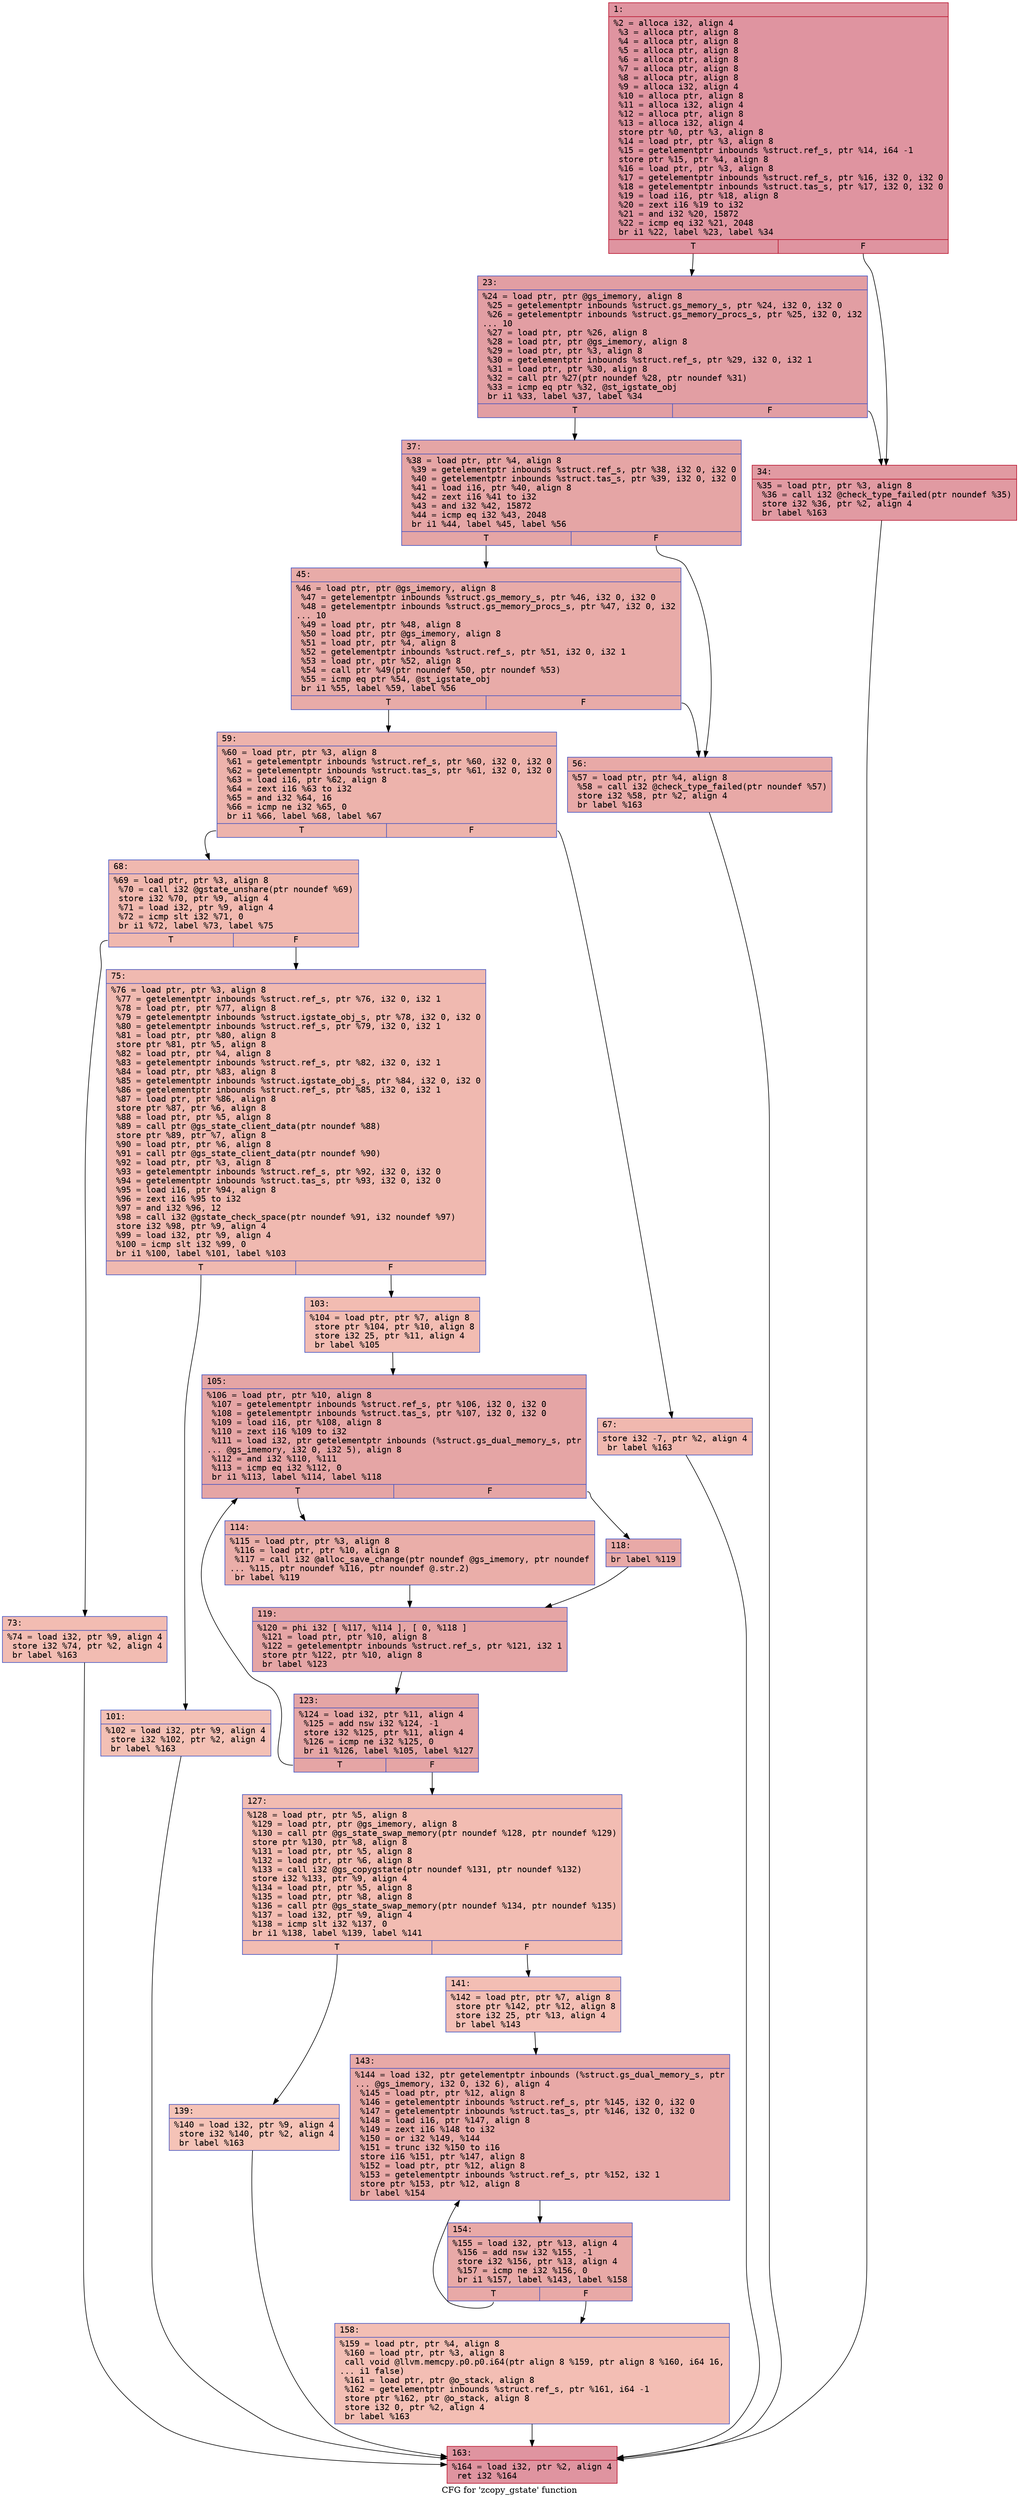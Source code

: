 digraph "CFG for 'zcopy_gstate' function" {
	label="CFG for 'zcopy_gstate' function";

	Node0x6000011cc280 [shape=record,color="#b70d28ff", style=filled, fillcolor="#b70d2870" fontname="Courier",label="{1:\l|  %2 = alloca i32, align 4\l  %3 = alloca ptr, align 8\l  %4 = alloca ptr, align 8\l  %5 = alloca ptr, align 8\l  %6 = alloca ptr, align 8\l  %7 = alloca ptr, align 8\l  %8 = alloca ptr, align 8\l  %9 = alloca i32, align 4\l  %10 = alloca ptr, align 8\l  %11 = alloca i32, align 4\l  %12 = alloca ptr, align 8\l  %13 = alloca i32, align 4\l  store ptr %0, ptr %3, align 8\l  %14 = load ptr, ptr %3, align 8\l  %15 = getelementptr inbounds %struct.ref_s, ptr %14, i64 -1\l  store ptr %15, ptr %4, align 8\l  %16 = load ptr, ptr %3, align 8\l  %17 = getelementptr inbounds %struct.ref_s, ptr %16, i32 0, i32 0\l  %18 = getelementptr inbounds %struct.tas_s, ptr %17, i32 0, i32 0\l  %19 = load i16, ptr %18, align 8\l  %20 = zext i16 %19 to i32\l  %21 = and i32 %20, 15872\l  %22 = icmp eq i32 %21, 2048\l  br i1 %22, label %23, label %34\l|{<s0>T|<s1>F}}"];
	Node0x6000011cc280:s0 -> Node0x6000011cc2d0[tooltip="1 -> 23\nProbability 50.00%" ];
	Node0x6000011cc280:s1 -> Node0x6000011cc320[tooltip="1 -> 34\nProbability 50.00%" ];
	Node0x6000011cc2d0 [shape=record,color="#3d50c3ff", style=filled, fillcolor="#be242e70" fontname="Courier",label="{23:\l|  %24 = load ptr, ptr @gs_imemory, align 8\l  %25 = getelementptr inbounds %struct.gs_memory_s, ptr %24, i32 0, i32 0\l  %26 = getelementptr inbounds %struct.gs_memory_procs_s, ptr %25, i32 0, i32\l... 10\l  %27 = load ptr, ptr %26, align 8\l  %28 = load ptr, ptr @gs_imemory, align 8\l  %29 = load ptr, ptr %3, align 8\l  %30 = getelementptr inbounds %struct.ref_s, ptr %29, i32 0, i32 1\l  %31 = load ptr, ptr %30, align 8\l  %32 = call ptr %27(ptr noundef %28, ptr noundef %31)\l  %33 = icmp eq ptr %32, @st_igstate_obj\l  br i1 %33, label %37, label %34\l|{<s0>T|<s1>F}}"];
	Node0x6000011cc2d0:s0 -> Node0x6000011cc370[tooltip="23 -> 37\nProbability 37.50%" ];
	Node0x6000011cc2d0:s1 -> Node0x6000011cc320[tooltip="23 -> 34\nProbability 62.50%" ];
	Node0x6000011cc320 [shape=record,color="#b70d28ff", style=filled, fillcolor="#bb1b2c70" fontname="Courier",label="{34:\l|  %35 = load ptr, ptr %3, align 8\l  %36 = call i32 @check_type_failed(ptr noundef %35)\l  store i32 %36, ptr %2, align 4\l  br label %163\l}"];
	Node0x6000011cc320 -> Node0x6000011cca00[tooltip="34 -> 163\nProbability 100.00%" ];
	Node0x6000011cc370 [shape=record,color="#3d50c3ff", style=filled, fillcolor="#c5333470" fontname="Courier",label="{37:\l|  %38 = load ptr, ptr %4, align 8\l  %39 = getelementptr inbounds %struct.ref_s, ptr %38, i32 0, i32 0\l  %40 = getelementptr inbounds %struct.tas_s, ptr %39, i32 0, i32 0\l  %41 = load i16, ptr %40, align 8\l  %42 = zext i16 %41 to i32\l  %43 = and i32 %42, 15872\l  %44 = icmp eq i32 %43, 2048\l  br i1 %44, label %45, label %56\l|{<s0>T|<s1>F}}"];
	Node0x6000011cc370:s0 -> Node0x6000011cc3c0[tooltip="37 -> 45\nProbability 50.00%" ];
	Node0x6000011cc370:s1 -> Node0x6000011cc410[tooltip="37 -> 56\nProbability 50.00%" ];
	Node0x6000011cc3c0 [shape=record,color="#3d50c3ff", style=filled, fillcolor="#cc403a70" fontname="Courier",label="{45:\l|  %46 = load ptr, ptr @gs_imemory, align 8\l  %47 = getelementptr inbounds %struct.gs_memory_s, ptr %46, i32 0, i32 0\l  %48 = getelementptr inbounds %struct.gs_memory_procs_s, ptr %47, i32 0, i32\l... 10\l  %49 = load ptr, ptr %48, align 8\l  %50 = load ptr, ptr @gs_imemory, align 8\l  %51 = load ptr, ptr %4, align 8\l  %52 = getelementptr inbounds %struct.ref_s, ptr %51, i32 0, i32 1\l  %53 = load ptr, ptr %52, align 8\l  %54 = call ptr %49(ptr noundef %50, ptr noundef %53)\l  %55 = icmp eq ptr %54, @st_igstate_obj\l  br i1 %55, label %59, label %56\l|{<s0>T|<s1>F}}"];
	Node0x6000011cc3c0:s0 -> Node0x6000011cc460[tooltip="45 -> 59\nProbability 37.50%" ];
	Node0x6000011cc3c0:s1 -> Node0x6000011cc410[tooltip="45 -> 56\nProbability 62.50%" ];
	Node0x6000011cc410 [shape=record,color="#3d50c3ff", style=filled, fillcolor="#ca3b3770" fontname="Courier",label="{56:\l|  %57 = load ptr, ptr %4, align 8\l  %58 = call i32 @check_type_failed(ptr noundef %57)\l  store i32 %58, ptr %2, align 4\l  br label %163\l}"];
	Node0x6000011cc410 -> Node0x6000011cca00[tooltip="56 -> 163\nProbability 100.00%" ];
	Node0x6000011cc460 [shape=record,color="#3d50c3ff", style=filled, fillcolor="#d6524470" fontname="Courier",label="{59:\l|  %60 = load ptr, ptr %3, align 8\l  %61 = getelementptr inbounds %struct.ref_s, ptr %60, i32 0, i32 0\l  %62 = getelementptr inbounds %struct.tas_s, ptr %61, i32 0, i32 0\l  %63 = load i16, ptr %62, align 8\l  %64 = zext i16 %63 to i32\l  %65 = and i32 %64, 16\l  %66 = icmp ne i32 %65, 0\l  br i1 %66, label %68, label %67\l|{<s0>T|<s1>F}}"];
	Node0x6000011cc460:s0 -> Node0x6000011cc500[tooltip="59 -> 68\nProbability 50.00%" ];
	Node0x6000011cc460:s1 -> Node0x6000011cc4b0[tooltip="59 -> 67\nProbability 50.00%" ];
	Node0x6000011cc4b0 [shape=record,color="#3d50c3ff", style=filled, fillcolor="#dc5d4a70" fontname="Courier",label="{67:\l|  store i32 -7, ptr %2, align 4\l  br label %163\l}"];
	Node0x6000011cc4b0 -> Node0x6000011cca00[tooltip="67 -> 163\nProbability 100.00%" ];
	Node0x6000011cc500 [shape=record,color="#3d50c3ff", style=filled, fillcolor="#dc5d4a70" fontname="Courier",label="{68:\l|  %69 = load ptr, ptr %3, align 8\l  %70 = call i32 @gstate_unshare(ptr noundef %69)\l  store i32 %70, ptr %9, align 4\l  %71 = load i32, ptr %9, align 4\l  %72 = icmp slt i32 %71, 0\l  br i1 %72, label %73, label %75\l|{<s0>T|<s1>F}}"];
	Node0x6000011cc500:s0 -> Node0x6000011cc550[tooltip="68 -> 73\nProbability 37.50%" ];
	Node0x6000011cc500:s1 -> Node0x6000011cc5a0[tooltip="68 -> 75\nProbability 62.50%" ];
	Node0x6000011cc550 [shape=record,color="#3d50c3ff", style=filled, fillcolor="#e1675170" fontname="Courier",label="{73:\l|  %74 = load i32, ptr %9, align 4\l  store i32 %74, ptr %2, align 4\l  br label %163\l}"];
	Node0x6000011cc550 -> Node0x6000011cca00[tooltip="73 -> 163\nProbability 100.00%" ];
	Node0x6000011cc5a0 [shape=record,color="#3d50c3ff", style=filled, fillcolor="#de614d70" fontname="Courier",label="{75:\l|  %76 = load ptr, ptr %3, align 8\l  %77 = getelementptr inbounds %struct.ref_s, ptr %76, i32 0, i32 1\l  %78 = load ptr, ptr %77, align 8\l  %79 = getelementptr inbounds %struct.igstate_obj_s, ptr %78, i32 0, i32 0\l  %80 = getelementptr inbounds %struct.ref_s, ptr %79, i32 0, i32 1\l  %81 = load ptr, ptr %80, align 8\l  store ptr %81, ptr %5, align 8\l  %82 = load ptr, ptr %4, align 8\l  %83 = getelementptr inbounds %struct.ref_s, ptr %82, i32 0, i32 1\l  %84 = load ptr, ptr %83, align 8\l  %85 = getelementptr inbounds %struct.igstate_obj_s, ptr %84, i32 0, i32 0\l  %86 = getelementptr inbounds %struct.ref_s, ptr %85, i32 0, i32 1\l  %87 = load ptr, ptr %86, align 8\l  store ptr %87, ptr %6, align 8\l  %88 = load ptr, ptr %5, align 8\l  %89 = call ptr @gs_state_client_data(ptr noundef %88)\l  store ptr %89, ptr %7, align 8\l  %90 = load ptr, ptr %6, align 8\l  %91 = call ptr @gs_state_client_data(ptr noundef %90)\l  %92 = load ptr, ptr %3, align 8\l  %93 = getelementptr inbounds %struct.ref_s, ptr %92, i32 0, i32 0\l  %94 = getelementptr inbounds %struct.tas_s, ptr %93, i32 0, i32 0\l  %95 = load i16, ptr %94, align 8\l  %96 = zext i16 %95 to i32\l  %97 = and i32 %96, 12\l  %98 = call i32 @gstate_check_space(ptr noundef %91, i32 noundef %97)\l  store i32 %98, ptr %9, align 4\l  %99 = load i32, ptr %9, align 4\l  %100 = icmp slt i32 %99, 0\l  br i1 %100, label %101, label %103\l|{<s0>T|<s1>F}}"];
	Node0x6000011cc5a0:s0 -> Node0x6000011cc5f0[tooltip="75 -> 101\nProbability 37.50%" ];
	Node0x6000011cc5a0:s1 -> Node0x6000011cc640[tooltip="75 -> 103\nProbability 62.50%" ];
	Node0x6000011cc5f0 [shape=record,color="#3d50c3ff", style=filled, fillcolor="#e5705870" fontname="Courier",label="{101:\l|  %102 = load i32, ptr %9, align 4\l  store i32 %102, ptr %2, align 4\l  br label %163\l}"];
	Node0x6000011cc5f0 -> Node0x6000011cca00[tooltip="101 -> 163\nProbability 100.00%" ];
	Node0x6000011cc640 [shape=record,color="#3d50c3ff", style=filled, fillcolor="#e1675170" fontname="Courier",label="{103:\l|  %104 = load ptr, ptr %7, align 8\l  store ptr %104, ptr %10, align 8\l  store i32 25, ptr %11, align 4\l  br label %105\l}"];
	Node0x6000011cc640 -> Node0x6000011cc690[tooltip="103 -> 105\nProbability 100.00%" ];
	Node0x6000011cc690 [shape=record,color="#3d50c3ff", style=filled, fillcolor="#c5333470" fontname="Courier",label="{105:\l|  %106 = load ptr, ptr %10, align 8\l  %107 = getelementptr inbounds %struct.ref_s, ptr %106, i32 0, i32 0\l  %108 = getelementptr inbounds %struct.tas_s, ptr %107, i32 0, i32 0\l  %109 = load i16, ptr %108, align 8\l  %110 = zext i16 %109 to i32\l  %111 = load i32, ptr getelementptr inbounds (%struct.gs_dual_memory_s, ptr\l... @gs_imemory, i32 0, i32 5), align 8\l  %112 = and i32 %110, %111\l  %113 = icmp eq i32 %112, 0\l  br i1 %113, label %114, label %118\l|{<s0>T|<s1>F}}"];
	Node0x6000011cc690:s0 -> Node0x6000011cc6e0[tooltip="105 -> 114\nProbability 37.50%" ];
	Node0x6000011cc690:s1 -> Node0x6000011cc730[tooltip="105 -> 118\nProbability 62.50%" ];
	Node0x6000011cc6e0 [shape=record,color="#3d50c3ff", style=filled, fillcolor="#d0473d70" fontname="Courier",label="{114:\l|  %115 = load ptr, ptr %3, align 8\l  %116 = load ptr, ptr %10, align 8\l  %117 = call i32 @alloc_save_change(ptr noundef @gs_imemory, ptr noundef\l... %115, ptr noundef %116, ptr noundef @.str.2)\l  br label %119\l}"];
	Node0x6000011cc6e0 -> Node0x6000011cc780[tooltip="114 -> 119\nProbability 100.00%" ];
	Node0x6000011cc730 [shape=record,color="#3d50c3ff", style=filled, fillcolor="#ca3b3770" fontname="Courier",label="{118:\l|  br label %119\l}"];
	Node0x6000011cc730 -> Node0x6000011cc780[tooltip="118 -> 119\nProbability 100.00%" ];
	Node0x6000011cc780 [shape=record,color="#3d50c3ff", style=filled, fillcolor="#c5333470" fontname="Courier",label="{119:\l|  %120 = phi i32 [ %117, %114 ], [ 0, %118 ]\l  %121 = load ptr, ptr %10, align 8\l  %122 = getelementptr inbounds %struct.ref_s, ptr %121, i32 1\l  store ptr %122, ptr %10, align 8\l  br label %123\l}"];
	Node0x6000011cc780 -> Node0x6000011cc7d0[tooltip="119 -> 123\nProbability 100.00%" ];
	Node0x6000011cc7d0 [shape=record,color="#3d50c3ff", style=filled, fillcolor="#c5333470" fontname="Courier",label="{123:\l|  %124 = load i32, ptr %11, align 4\l  %125 = add nsw i32 %124, -1\l  store i32 %125, ptr %11, align 4\l  %126 = icmp ne i32 %125, 0\l  br i1 %126, label %105, label %127\l|{<s0>T|<s1>F}}"];
	Node0x6000011cc7d0:s0 -> Node0x6000011cc690[tooltip="123 -> 105\nProbability 96.88%" ];
	Node0x6000011cc7d0:s1 -> Node0x6000011cc820[tooltip="123 -> 127\nProbability 3.12%" ];
	Node0x6000011cc820 [shape=record,color="#3d50c3ff", style=filled, fillcolor="#e1675170" fontname="Courier",label="{127:\l|  %128 = load ptr, ptr %5, align 8\l  %129 = load ptr, ptr @gs_imemory, align 8\l  %130 = call ptr @gs_state_swap_memory(ptr noundef %128, ptr noundef %129)\l  store ptr %130, ptr %8, align 8\l  %131 = load ptr, ptr %5, align 8\l  %132 = load ptr, ptr %6, align 8\l  %133 = call i32 @gs_copygstate(ptr noundef %131, ptr noundef %132)\l  store i32 %133, ptr %9, align 4\l  %134 = load ptr, ptr %5, align 8\l  %135 = load ptr, ptr %8, align 8\l  %136 = call ptr @gs_state_swap_memory(ptr noundef %134, ptr noundef %135)\l  %137 = load i32, ptr %9, align 4\l  %138 = icmp slt i32 %137, 0\l  br i1 %138, label %139, label %141\l|{<s0>T|<s1>F}}"];
	Node0x6000011cc820:s0 -> Node0x6000011cc870[tooltip="127 -> 139\nProbability 37.50%" ];
	Node0x6000011cc820:s1 -> Node0x6000011cc8c0[tooltip="127 -> 141\nProbability 62.50%" ];
	Node0x6000011cc870 [shape=record,color="#3d50c3ff", style=filled, fillcolor="#e8765c70" fontname="Courier",label="{139:\l|  %140 = load i32, ptr %9, align 4\l  store i32 %140, ptr %2, align 4\l  br label %163\l}"];
	Node0x6000011cc870 -> Node0x6000011cca00[tooltip="139 -> 163\nProbability 100.00%" ];
	Node0x6000011cc8c0 [shape=record,color="#3d50c3ff", style=filled, fillcolor="#e36c5570" fontname="Courier",label="{141:\l|  %142 = load ptr, ptr %7, align 8\l  store ptr %142, ptr %12, align 8\l  store i32 25, ptr %13, align 4\l  br label %143\l}"];
	Node0x6000011cc8c0 -> Node0x6000011cc910[tooltip="141 -> 143\nProbability 100.00%" ];
	Node0x6000011cc910 [shape=record,color="#3d50c3ff", style=filled, fillcolor="#ca3b3770" fontname="Courier",label="{143:\l|  %144 = load i32, ptr getelementptr inbounds (%struct.gs_dual_memory_s, ptr\l... @gs_imemory, i32 0, i32 6), align 4\l  %145 = load ptr, ptr %12, align 8\l  %146 = getelementptr inbounds %struct.ref_s, ptr %145, i32 0, i32 0\l  %147 = getelementptr inbounds %struct.tas_s, ptr %146, i32 0, i32 0\l  %148 = load i16, ptr %147, align 8\l  %149 = zext i16 %148 to i32\l  %150 = or i32 %149, %144\l  %151 = trunc i32 %150 to i16\l  store i16 %151, ptr %147, align 8\l  %152 = load ptr, ptr %12, align 8\l  %153 = getelementptr inbounds %struct.ref_s, ptr %152, i32 1\l  store ptr %153, ptr %12, align 8\l  br label %154\l}"];
	Node0x6000011cc910 -> Node0x6000011cc960[tooltip="143 -> 154\nProbability 100.00%" ];
	Node0x6000011cc960 [shape=record,color="#3d50c3ff", style=filled, fillcolor="#ca3b3770" fontname="Courier",label="{154:\l|  %155 = load i32, ptr %13, align 4\l  %156 = add nsw i32 %155, -1\l  store i32 %156, ptr %13, align 4\l  %157 = icmp ne i32 %156, 0\l  br i1 %157, label %143, label %158\l|{<s0>T|<s1>F}}"];
	Node0x6000011cc960:s0 -> Node0x6000011cc910[tooltip="154 -> 143\nProbability 96.88%" ];
	Node0x6000011cc960:s1 -> Node0x6000011cc9b0[tooltip="154 -> 158\nProbability 3.12%" ];
	Node0x6000011cc9b0 [shape=record,color="#3d50c3ff", style=filled, fillcolor="#e36c5570" fontname="Courier",label="{158:\l|  %159 = load ptr, ptr %4, align 8\l  %160 = load ptr, ptr %3, align 8\l  call void @llvm.memcpy.p0.p0.i64(ptr align 8 %159, ptr align 8 %160, i64 16,\l... i1 false)\l  %161 = load ptr, ptr @o_stack, align 8\l  %162 = getelementptr inbounds %struct.ref_s, ptr %161, i64 -1\l  store ptr %162, ptr @o_stack, align 8\l  store i32 0, ptr %2, align 4\l  br label %163\l}"];
	Node0x6000011cc9b0 -> Node0x6000011cca00[tooltip="158 -> 163\nProbability 100.00%" ];
	Node0x6000011cca00 [shape=record,color="#b70d28ff", style=filled, fillcolor="#b70d2870" fontname="Courier",label="{163:\l|  %164 = load i32, ptr %2, align 4\l  ret i32 %164\l}"];
}
